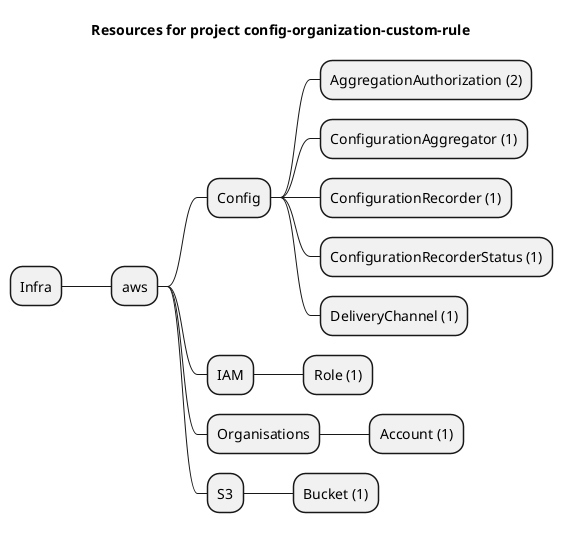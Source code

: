 @startmindmap
title Resources for project config-organization-custom-rule
skinparam monochrome true
+ Infra
++ aws
+++ Config
++++ AggregationAuthorization (2)
++++ ConfigurationAggregator (1)
++++ ConfigurationRecorder (1)
++++ ConfigurationRecorderStatus (1)
++++ DeliveryChannel (1)
+++ IAM
++++ Role (1)
+++ Organisations
++++ Account (1)
+++ S3
++++ Bucket (1)
@endmindmap